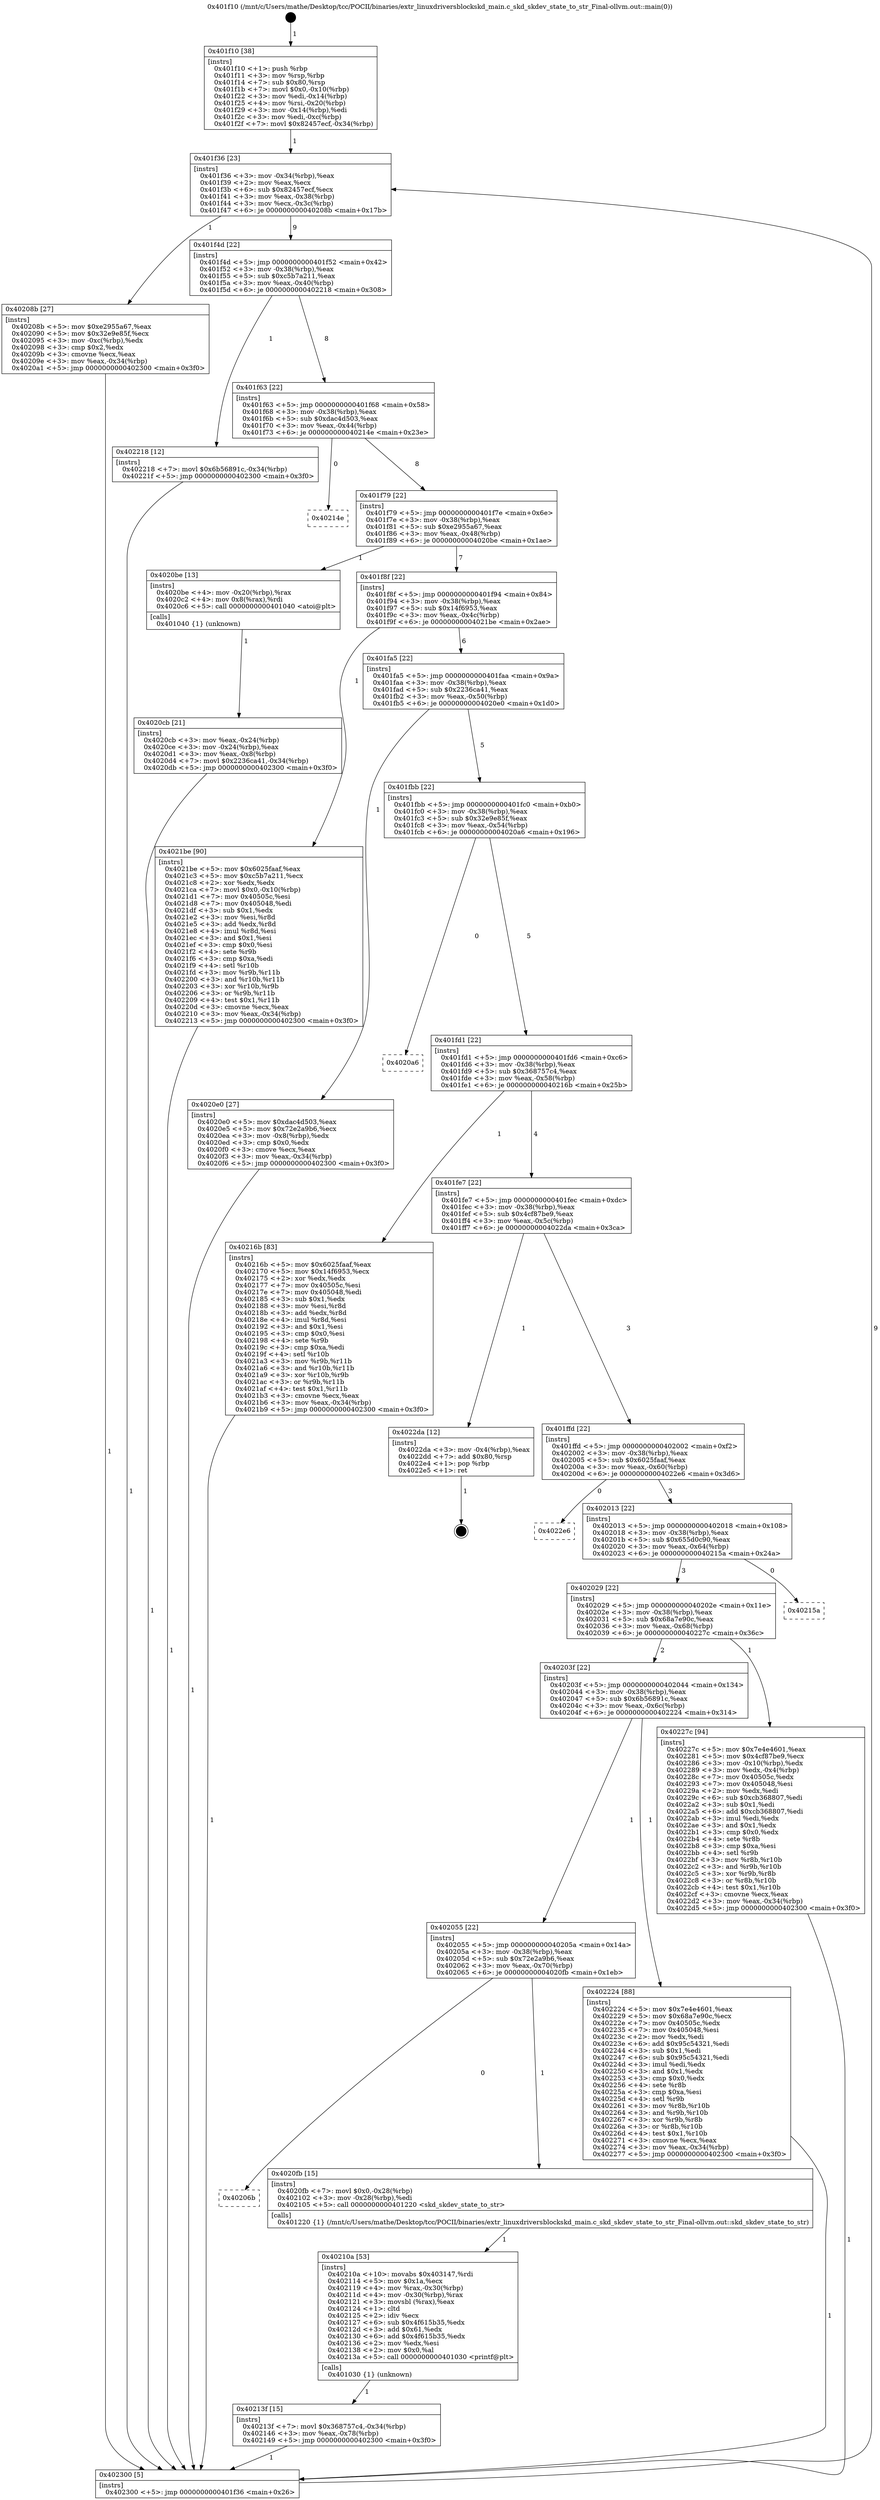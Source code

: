 digraph "0x401f10" {
  label = "0x401f10 (/mnt/c/Users/mathe/Desktop/tcc/POCII/binaries/extr_linuxdriversblockskd_main.c_skd_skdev_state_to_str_Final-ollvm.out::main(0))"
  labelloc = "t"
  node[shape=record]

  Entry [label="",width=0.3,height=0.3,shape=circle,fillcolor=black,style=filled]
  "0x401f36" [label="{
     0x401f36 [23]\l
     | [instrs]\l
     &nbsp;&nbsp;0x401f36 \<+3\>: mov -0x34(%rbp),%eax\l
     &nbsp;&nbsp;0x401f39 \<+2\>: mov %eax,%ecx\l
     &nbsp;&nbsp;0x401f3b \<+6\>: sub $0x82457ecf,%ecx\l
     &nbsp;&nbsp;0x401f41 \<+3\>: mov %eax,-0x38(%rbp)\l
     &nbsp;&nbsp;0x401f44 \<+3\>: mov %ecx,-0x3c(%rbp)\l
     &nbsp;&nbsp;0x401f47 \<+6\>: je 000000000040208b \<main+0x17b\>\l
  }"]
  "0x40208b" [label="{
     0x40208b [27]\l
     | [instrs]\l
     &nbsp;&nbsp;0x40208b \<+5\>: mov $0xe2955a67,%eax\l
     &nbsp;&nbsp;0x402090 \<+5\>: mov $0x32e9e85f,%ecx\l
     &nbsp;&nbsp;0x402095 \<+3\>: mov -0xc(%rbp),%edx\l
     &nbsp;&nbsp;0x402098 \<+3\>: cmp $0x2,%edx\l
     &nbsp;&nbsp;0x40209b \<+3\>: cmovne %ecx,%eax\l
     &nbsp;&nbsp;0x40209e \<+3\>: mov %eax,-0x34(%rbp)\l
     &nbsp;&nbsp;0x4020a1 \<+5\>: jmp 0000000000402300 \<main+0x3f0\>\l
  }"]
  "0x401f4d" [label="{
     0x401f4d [22]\l
     | [instrs]\l
     &nbsp;&nbsp;0x401f4d \<+5\>: jmp 0000000000401f52 \<main+0x42\>\l
     &nbsp;&nbsp;0x401f52 \<+3\>: mov -0x38(%rbp),%eax\l
     &nbsp;&nbsp;0x401f55 \<+5\>: sub $0xc5b7a211,%eax\l
     &nbsp;&nbsp;0x401f5a \<+3\>: mov %eax,-0x40(%rbp)\l
     &nbsp;&nbsp;0x401f5d \<+6\>: je 0000000000402218 \<main+0x308\>\l
  }"]
  "0x402300" [label="{
     0x402300 [5]\l
     | [instrs]\l
     &nbsp;&nbsp;0x402300 \<+5\>: jmp 0000000000401f36 \<main+0x26\>\l
  }"]
  "0x401f10" [label="{
     0x401f10 [38]\l
     | [instrs]\l
     &nbsp;&nbsp;0x401f10 \<+1\>: push %rbp\l
     &nbsp;&nbsp;0x401f11 \<+3\>: mov %rsp,%rbp\l
     &nbsp;&nbsp;0x401f14 \<+7\>: sub $0x80,%rsp\l
     &nbsp;&nbsp;0x401f1b \<+7\>: movl $0x0,-0x10(%rbp)\l
     &nbsp;&nbsp;0x401f22 \<+3\>: mov %edi,-0x14(%rbp)\l
     &nbsp;&nbsp;0x401f25 \<+4\>: mov %rsi,-0x20(%rbp)\l
     &nbsp;&nbsp;0x401f29 \<+3\>: mov -0x14(%rbp),%edi\l
     &nbsp;&nbsp;0x401f2c \<+3\>: mov %edi,-0xc(%rbp)\l
     &nbsp;&nbsp;0x401f2f \<+7\>: movl $0x82457ecf,-0x34(%rbp)\l
  }"]
  Exit [label="",width=0.3,height=0.3,shape=circle,fillcolor=black,style=filled,peripheries=2]
  "0x402218" [label="{
     0x402218 [12]\l
     | [instrs]\l
     &nbsp;&nbsp;0x402218 \<+7\>: movl $0x6b56891c,-0x34(%rbp)\l
     &nbsp;&nbsp;0x40221f \<+5\>: jmp 0000000000402300 \<main+0x3f0\>\l
  }"]
  "0x401f63" [label="{
     0x401f63 [22]\l
     | [instrs]\l
     &nbsp;&nbsp;0x401f63 \<+5\>: jmp 0000000000401f68 \<main+0x58\>\l
     &nbsp;&nbsp;0x401f68 \<+3\>: mov -0x38(%rbp),%eax\l
     &nbsp;&nbsp;0x401f6b \<+5\>: sub $0xdac4d503,%eax\l
     &nbsp;&nbsp;0x401f70 \<+3\>: mov %eax,-0x44(%rbp)\l
     &nbsp;&nbsp;0x401f73 \<+6\>: je 000000000040214e \<main+0x23e\>\l
  }"]
  "0x40213f" [label="{
     0x40213f [15]\l
     | [instrs]\l
     &nbsp;&nbsp;0x40213f \<+7\>: movl $0x368757c4,-0x34(%rbp)\l
     &nbsp;&nbsp;0x402146 \<+3\>: mov %eax,-0x78(%rbp)\l
     &nbsp;&nbsp;0x402149 \<+5\>: jmp 0000000000402300 \<main+0x3f0\>\l
  }"]
  "0x40214e" [label="{
     0x40214e\l
  }", style=dashed]
  "0x401f79" [label="{
     0x401f79 [22]\l
     | [instrs]\l
     &nbsp;&nbsp;0x401f79 \<+5\>: jmp 0000000000401f7e \<main+0x6e\>\l
     &nbsp;&nbsp;0x401f7e \<+3\>: mov -0x38(%rbp),%eax\l
     &nbsp;&nbsp;0x401f81 \<+5\>: sub $0xe2955a67,%eax\l
     &nbsp;&nbsp;0x401f86 \<+3\>: mov %eax,-0x48(%rbp)\l
     &nbsp;&nbsp;0x401f89 \<+6\>: je 00000000004020be \<main+0x1ae\>\l
  }"]
  "0x40210a" [label="{
     0x40210a [53]\l
     | [instrs]\l
     &nbsp;&nbsp;0x40210a \<+10\>: movabs $0x403147,%rdi\l
     &nbsp;&nbsp;0x402114 \<+5\>: mov $0x1a,%ecx\l
     &nbsp;&nbsp;0x402119 \<+4\>: mov %rax,-0x30(%rbp)\l
     &nbsp;&nbsp;0x40211d \<+4\>: mov -0x30(%rbp),%rax\l
     &nbsp;&nbsp;0x402121 \<+3\>: movsbl (%rax),%eax\l
     &nbsp;&nbsp;0x402124 \<+1\>: cltd\l
     &nbsp;&nbsp;0x402125 \<+2\>: idiv %ecx\l
     &nbsp;&nbsp;0x402127 \<+6\>: sub $0x4f615b35,%edx\l
     &nbsp;&nbsp;0x40212d \<+3\>: add $0x61,%edx\l
     &nbsp;&nbsp;0x402130 \<+6\>: add $0x4f615b35,%edx\l
     &nbsp;&nbsp;0x402136 \<+2\>: mov %edx,%esi\l
     &nbsp;&nbsp;0x402138 \<+2\>: mov $0x0,%al\l
     &nbsp;&nbsp;0x40213a \<+5\>: call 0000000000401030 \<printf@plt\>\l
     | [calls]\l
     &nbsp;&nbsp;0x401030 \{1\} (unknown)\l
  }"]
  "0x4020be" [label="{
     0x4020be [13]\l
     | [instrs]\l
     &nbsp;&nbsp;0x4020be \<+4\>: mov -0x20(%rbp),%rax\l
     &nbsp;&nbsp;0x4020c2 \<+4\>: mov 0x8(%rax),%rdi\l
     &nbsp;&nbsp;0x4020c6 \<+5\>: call 0000000000401040 \<atoi@plt\>\l
     | [calls]\l
     &nbsp;&nbsp;0x401040 \{1\} (unknown)\l
  }"]
  "0x401f8f" [label="{
     0x401f8f [22]\l
     | [instrs]\l
     &nbsp;&nbsp;0x401f8f \<+5\>: jmp 0000000000401f94 \<main+0x84\>\l
     &nbsp;&nbsp;0x401f94 \<+3\>: mov -0x38(%rbp),%eax\l
     &nbsp;&nbsp;0x401f97 \<+5\>: sub $0x14f6953,%eax\l
     &nbsp;&nbsp;0x401f9c \<+3\>: mov %eax,-0x4c(%rbp)\l
     &nbsp;&nbsp;0x401f9f \<+6\>: je 00000000004021be \<main+0x2ae\>\l
  }"]
  "0x4020cb" [label="{
     0x4020cb [21]\l
     | [instrs]\l
     &nbsp;&nbsp;0x4020cb \<+3\>: mov %eax,-0x24(%rbp)\l
     &nbsp;&nbsp;0x4020ce \<+3\>: mov -0x24(%rbp),%eax\l
     &nbsp;&nbsp;0x4020d1 \<+3\>: mov %eax,-0x8(%rbp)\l
     &nbsp;&nbsp;0x4020d4 \<+7\>: movl $0x2236ca41,-0x34(%rbp)\l
     &nbsp;&nbsp;0x4020db \<+5\>: jmp 0000000000402300 \<main+0x3f0\>\l
  }"]
  "0x40206b" [label="{
     0x40206b\l
  }", style=dashed]
  "0x4021be" [label="{
     0x4021be [90]\l
     | [instrs]\l
     &nbsp;&nbsp;0x4021be \<+5\>: mov $0x6025faaf,%eax\l
     &nbsp;&nbsp;0x4021c3 \<+5\>: mov $0xc5b7a211,%ecx\l
     &nbsp;&nbsp;0x4021c8 \<+2\>: xor %edx,%edx\l
     &nbsp;&nbsp;0x4021ca \<+7\>: movl $0x0,-0x10(%rbp)\l
     &nbsp;&nbsp;0x4021d1 \<+7\>: mov 0x40505c,%esi\l
     &nbsp;&nbsp;0x4021d8 \<+7\>: mov 0x405048,%edi\l
     &nbsp;&nbsp;0x4021df \<+3\>: sub $0x1,%edx\l
     &nbsp;&nbsp;0x4021e2 \<+3\>: mov %esi,%r8d\l
     &nbsp;&nbsp;0x4021e5 \<+3\>: add %edx,%r8d\l
     &nbsp;&nbsp;0x4021e8 \<+4\>: imul %r8d,%esi\l
     &nbsp;&nbsp;0x4021ec \<+3\>: and $0x1,%esi\l
     &nbsp;&nbsp;0x4021ef \<+3\>: cmp $0x0,%esi\l
     &nbsp;&nbsp;0x4021f2 \<+4\>: sete %r9b\l
     &nbsp;&nbsp;0x4021f6 \<+3\>: cmp $0xa,%edi\l
     &nbsp;&nbsp;0x4021f9 \<+4\>: setl %r10b\l
     &nbsp;&nbsp;0x4021fd \<+3\>: mov %r9b,%r11b\l
     &nbsp;&nbsp;0x402200 \<+3\>: and %r10b,%r11b\l
     &nbsp;&nbsp;0x402203 \<+3\>: xor %r10b,%r9b\l
     &nbsp;&nbsp;0x402206 \<+3\>: or %r9b,%r11b\l
     &nbsp;&nbsp;0x402209 \<+4\>: test $0x1,%r11b\l
     &nbsp;&nbsp;0x40220d \<+3\>: cmovne %ecx,%eax\l
     &nbsp;&nbsp;0x402210 \<+3\>: mov %eax,-0x34(%rbp)\l
     &nbsp;&nbsp;0x402213 \<+5\>: jmp 0000000000402300 \<main+0x3f0\>\l
  }"]
  "0x401fa5" [label="{
     0x401fa5 [22]\l
     | [instrs]\l
     &nbsp;&nbsp;0x401fa5 \<+5\>: jmp 0000000000401faa \<main+0x9a\>\l
     &nbsp;&nbsp;0x401faa \<+3\>: mov -0x38(%rbp),%eax\l
     &nbsp;&nbsp;0x401fad \<+5\>: sub $0x2236ca41,%eax\l
     &nbsp;&nbsp;0x401fb2 \<+3\>: mov %eax,-0x50(%rbp)\l
     &nbsp;&nbsp;0x401fb5 \<+6\>: je 00000000004020e0 \<main+0x1d0\>\l
  }"]
  "0x4020fb" [label="{
     0x4020fb [15]\l
     | [instrs]\l
     &nbsp;&nbsp;0x4020fb \<+7\>: movl $0x0,-0x28(%rbp)\l
     &nbsp;&nbsp;0x402102 \<+3\>: mov -0x28(%rbp),%edi\l
     &nbsp;&nbsp;0x402105 \<+5\>: call 0000000000401220 \<skd_skdev_state_to_str\>\l
     | [calls]\l
     &nbsp;&nbsp;0x401220 \{1\} (/mnt/c/Users/mathe/Desktop/tcc/POCII/binaries/extr_linuxdriversblockskd_main.c_skd_skdev_state_to_str_Final-ollvm.out::skd_skdev_state_to_str)\l
  }"]
  "0x4020e0" [label="{
     0x4020e0 [27]\l
     | [instrs]\l
     &nbsp;&nbsp;0x4020e0 \<+5\>: mov $0xdac4d503,%eax\l
     &nbsp;&nbsp;0x4020e5 \<+5\>: mov $0x72e2a9b6,%ecx\l
     &nbsp;&nbsp;0x4020ea \<+3\>: mov -0x8(%rbp),%edx\l
     &nbsp;&nbsp;0x4020ed \<+3\>: cmp $0x0,%edx\l
     &nbsp;&nbsp;0x4020f0 \<+3\>: cmove %ecx,%eax\l
     &nbsp;&nbsp;0x4020f3 \<+3\>: mov %eax,-0x34(%rbp)\l
     &nbsp;&nbsp;0x4020f6 \<+5\>: jmp 0000000000402300 \<main+0x3f0\>\l
  }"]
  "0x401fbb" [label="{
     0x401fbb [22]\l
     | [instrs]\l
     &nbsp;&nbsp;0x401fbb \<+5\>: jmp 0000000000401fc0 \<main+0xb0\>\l
     &nbsp;&nbsp;0x401fc0 \<+3\>: mov -0x38(%rbp),%eax\l
     &nbsp;&nbsp;0x401fc3 \<+5\>: sub $0x32e9e85f,%eax\l
     &nbsp;&nbsp;0x401fc8 \<+3\>: mov %eax,-0x54(%rbp)\l
     &nbsp;&nbsp;0x401fcb \<+6\>: je 00000000004020a6 \<main+0x196\>\l
  }"]
  "0x402055" [label="{
     0x402055 [22]\l
     | [instrs]\l
     &nbsp;&nbsp;0x402055 \<+5\>: jmp 000000000040205a \<main+0x14a\>\l
     &nbsp;&nbsp;0x40205a \<+3\>: mov -0x38(%rbp),%eax\l
     &nbsp;&nbsp;0x40205d \<+5\>: sub $0x72e2a9b6,%eax\l
     &nbsp;&nbsp;0x402062 \<+3\>: mov %eax,-0x70(%rbp)\l
     &nbsp;&nbsp;0x402065 \<+6\>: je 00000000004020fb \<main+0x1eb\>\l
  }"]
  "0x4020a6" [label="{
     0x4020a6\l
  }", style=dashed]
  "0x401fd1" [label="{
     0x401fd1 [22]\l
     | [instrs]\l
     &nbsp;&nbsp;0x401fd1 \<+5\>: jmp 0000000000401fd6 \<main+0xc6\>\l
     &nbsp;&nbsp;0x401fd6 \<+3\>: mov -0x38(%rbp),%eax\l
     &nbsp;&nbsp;0x401fd9 \<+5\>: sub $0x368757c4,%eax\l
     &nbsp;&nbsp;0x401fde \<+3\>: mov %eax,-0x58(%rbp)\l
     &nbsp;&nbsp;0x401fe1 \<+6\>: je 000000000040216b \<main+0x25b\>\l
  }"]
  "0x402224" [label="{
     0x402224 [88]\l
     | [instrs]\l
     &nbsp;&nbsp;0x402224 \<+5\>: mov $0x7e4e4601,%eax\l
     &nbsp;&nbsp;0x402229 \<+5\>: mov $0x68a7e90c,%ecx\l
     &nbsp;&nbsp;0x40222e \<+7\>: mov 0x40505c,%edx\l
     &nbsp;&nbsp;0x402235 \<+7\>: mov 0x405048,%esi\l
     &nbsp;&nbsp;0x40223c \<+2\>: mov %edx,%edi\l
     &nbsp;&nbsp;0x40223e \<+6\>: add $0x95c54321,%edi\l
     &nbsp;&nbsp;0x402244 \<+3\>: sub $0x1,%edi\l
     &nbsp;&nbsp;0x402247 \<+6\>: sub $0x95c54321,%edi\l
     &nbsp;&nbsp;0x40224d \<+3\>: imul %edi,%edx\l
     &nbsp;&nbsp;0x402250 \<+3\>: and $0x1,%edx\l
     &nbsp;&nbsp;0x402253 \<+3\>: cmp $0x0,%edx\l
     &nbsp;&nbsp;0x402256 \<+4\>: sete %r8b\l
     &nbsp;&nbsp;0x40225a \<+3\>: cmp $0xa,%esi\l
     &nbsp;&nbsp;0x40225d \<+4\>: setl %r9b\l
     &nbsp;&nbsp;0x402261 \<+3\>: mov %r8b,%r10b\l
     &nbsp;&nbsp;0x402264 \<+3\>: and %r9b,%r10b\l
     &nbsp;&nbsp;0x402267 \<+3\>: xor %r9b,%r8b\l
     &nbsp;&nbsp;0x40226a \<+3\>: or %r8b,%r10b\l
     &nbsp;&nbsp;0x40226d \<+4\>: test $0x1,%r10b\l
     &nbsp;&nbsp;0x402271 \<+3\>: cmovne %ecx,%eax\l
     &nbsp;&nbsp;0x402274 \<+3\>: mov %eax,-0x34(%rbp)\l
     &nbsp;&nbsp;0x402277 \<+5\>: jmp 0000000000402300 \<main+0x3f0\>\l
  }"]
  "0x40216b" [label="{
     0x40216b [83]\l
     | [instrs]\l
     &nbsp;&nbsp;0x40216b \<+5\>: mov $0x6025faaf,%eax\l
     &nbsp;&nbsp;0x402170 \<+5\>: mov $0x14f6953,%ecx\l
     &nbsp;&nbsp;0x402175 \<+2\>: xor %edx,%edx\l
     &nbsp;&nbsp;0x402177 \<+7\>: mov 0x40505c,%esi\l
     &nbsp;&nbsp;0x40217e \<+7\>: mov 0x405048,%edi\l
     &nbsp;&nbsp;0x402185 \<+3\>: sub $0x1,%edx\l
     &nbsp;&nbsp;0x402188 \<+3\>: mov %esi,%r8d\l
     &nbsp;&nbsp;0x40218b \<+3\>: add %edx,%r8d\l
     &nbsp;&nbsp;0x40218e \<+4\>: imul %r8d,%esi\l
     &nbsp;&nbsp;0x402192 \<+3\>: and $0x1,%esi\l
     &nbsp;&nbsp;0x402195 \<+3\>: cmp $0x0,%esi\l
     &nbsp;&nbsp;0x402198 \<+4\>: sete %r9b\l
     &nbsp;&nbsp;0x40219c \<+3\>: cmp $0xa,%edi\l
     &nbsp;&nbsp;0x40219f \<+4\>: setl %r10b\l
     &nbsp;&nbsp;0x4021a3 \<+3\>: mov %r9b,%r11b\l
     &nbsp;&nbsp;0x4021a6 \<+3\>: and %r10b,%r11b\l
     &nbsp;&nbsp;0x4021a9 \<+3\>: xor %r10b,%r9b\l
     &nbsp;&nbsp;0x4021ac \<+3\>: or %r9b,%r11b\l
     &nbsp;&nbsp;0x4021af \<+4\>: test $0x1,%r11b\l
     &nbsp;&nbsp;0x4021b3 \<+3\>: cmovne %ecx,%eax\l
     &nbsp;&nbsp;0x4021b6 \<+3\>: mov %eax,-0x34(%rbp)\l
     &nbsp;&nbsp;0x4021b9 \<+5\>: jmp 0000000000402300 \<main+0x3f0\>\l
  }"]
  "0x401fe7" [label="{
     0x401fe7 [22]\l
     | [instrs]\l
     &nbsp;&nbsp;0x401fe7 \<+5\>: jmp 0000000000401fec \<main+0xdc\>\l
     &nbsp;&nbsp;0x401fec \<+3\>: mov -0x38(%rbp),%eax\l
     &nbsp;&nbsp;0x401fef \<+5\>: sub $0x4cf87be9,%eax\l
     &nbsp;&nbsp;0x401ff4 \<+3\>: mov %eax,-0x5c(%rbp)\l
     &nbsp;&nbsp;0x401ff7 \<+6\>: je 00000000004022da \<main+0x3ca\>\l
  }"]
  "0x40203f" [label="{
     0x40203f [22]\l
     | [instrs]\l
     &nbsp;&nbsp;0x40203f \<+5\>: jmp 0000000000402044 \<main+0x134\>\l
     &nbsp;&nbsp;0x402044 \<+3\>: mov -0x38(%rbp),%eax\l
     &nbsp;&nbsp;0x402047 \<+5\>: sub $0x6b56891c,%eax\l
     &nbsp;&nbsp;0x40204c \<+3\>: mov %eax,-0x6c(%rbp)\l
     &nbsp;&nbsp;0x40204f \<+6\>: je 0000000000402224 \<main+0x314\>\l
  }"]
  "0x4022da" [label="{
     0x4022da [12]\l
     | [instrs]\l
     &nbsp;&nbsp;0x4022da \<+3\>: mov -0x4(%rbp),%eax\l
     &nbsp;&nbsp;0x4022dd \<+7\>: add $0x80,%rsp\l
     &nbsp;&nbsp;0x4022e4 \<+1\>: pop %rbp\l
     &nbsp;&nbsp;0x4022e5 \<+1\>: ret\l
  }"]
  "0x401ffd" [label="{
     0x401ffd [22]\l
     | [instrs]\l
     &nbsp;&nbsp;0x401ffd \<+5\>: jmp 0000000000402002 \<main+0xf2\>\l
     &nbsp;&nbsp;0x402002 \<+3\>: mov -0x38(%rbp),%eax\l
     &nbsp;&nbsp;0x402005 \<+5\>: sub $0x6025faaf,%eax\l
     &nbsp;&nbsp;0x40200a \<+3\>: mov %eax,-0x60(%rbp)\l
     &nbsp;&nbsp;0x40200d \<+6\>: je 00000000004022e6 \<main+0x3d6\>\l
  }"]
  "0x40227c" [label="{
     0x40227c [94]\l
     | [instrs]\l
     &nbsp;&nbsp;0x40227c \<+5\>: mov $0x7e4e4601,%eax\l
     &nbsp;&nbsp;0x402281 \<+5\>: mov $0x4cf87be9,%ecx\l
     &nbsp;&nbsp;0x402286 \<+3\>: mov -0x10(%rbp),%edx\l
     &nbsp;&nbsp;0x402289 \<+3\>: mov %edx,-0x4(%rbp)\l
     &nbsp;&nbsp;0x40228c \<+7\>: mov 0x40505c,%edx\l
     &nbsp;&nbsp;0x402293 \<+7\>: mov 0x405048,%esi\l
     &nbsp;&nbsp;0x40229a \<+2\>: mov %edx,%edi\l
     &nbsp;&nbsp;0x40229c \<+6\>: sub $0xcb368807,%edi\l
     &nbsp;&nbsp;0x4022a2 \<+3\>: sub $0x1,%edi\l
     &nbsp;&nbsp;0x4022a5 \<+6\>: add $0xcb368807,%edi\l
     &nbsp;&nbsp;0x4022ab \<+3\>: imul %edi,%edx\l
     &nbsp;&nbsp;0x4022ae \<+3\>: and $0x1,%edx\l
     &nbsp;&nbsp;0x4022b1 \<+3\>: cmp $0x0,%edx\l
     &nbsp;&nbsp;0x4022b4 \<+4\>: sete %r8b\l
     &nbsp;&nbsp;0x4022b8 \<+3\>: cmp $0xa,%esi\l
     &nbsp;&nbsp;0x4022bb \<+4\>: setl %r9b\l
     &nbsp;&nbsp;0x4022bf \<+3\>: mov %r8b,%r10b\l
     &nbsp;&nbsp;0x4022c2 \<+3\>: and %r9b,%r10b\l
     &nbsp;&nbsp;0x4022c5 \<+3\>: xor %r9b,%r8b\l
     &nbsp;&nbsp;0x4022c8 \<+3\>: or %r8b,%r10b\l
     &nbsp;&nbsp;0x4022cb \<+4\>: test $0x1,%r10b\l
     &nbsp;&nbsp;0x4022cf \<+3\>: cmovne %ecx,%eax\l
     &nbsp;&nbsp;0x4022d2 \<+3\>: mov %eax,-0x34(%rbp)\l
     &nbsp;&nbsp;0x4022d5 \<+5\>: jmp 0000000000402300 \<main+0x3f0\>\l
  }"]
  "0x4022e6" [label="{
     0x4022e6\l
  }", style=dashed]
  "0x402013" [label="{
     0x402013 [22]\l
     | [instrs]\l
     &nbsp;&nbsp;0x402013 \<+5\>: jmp 0000000000402018 \<main+0x108\>\l
     &nbsp;&nbsp;0x402018 \<+3\>: mov -0x38(%rbp),%eax\l
     &nbsp;&nbsp;0x40201b \<+5\>: sub $0x655d0c90,%eax\l
     &nbsp;&nbsp;0x402020 \<+3\>: mov %eax,-0x64(%rbp)\l
     &nbsp;&nbsp;0x402023 \<+6\>: je 000000000040215a \<main+0x24a\>\l
  }"]
  "0x402029" [label="{
     0x402029 [22]\l
     | [instrs]\l
     &nbsp;&nbsp;0x402029 \<+5\>: jmp 000000000040202e \<main+0x11e\>\l
     &nbsp;&nbsp;0x40202e \<+3\>: mov -0x38(%rbp),%eax\l
     &nbsp;&nbsp;0x402031 \<+5\>: sub $0x68a7e90c,%eax\l
     &nbsp;&nbsp;0x402036 \<+3\>: mov %eax,-0x68(%rbp)\l
     &nbsp;&nbsp;0x402039 \<+6\>: je 000000000040227c \<main+0x36c\>\l
  }"]
  "0x40215a" [label="{
     0x40215a\l
  }", style=dashed]
  Entry -> "0x401f10" [label=" 1"]
  "0x401f36" -> "0x40208b" [label=" 1"]
  "0x401f36" -> "0x401f4d" [label=" 9"]
  "0x40208b" -> "0x402300" [label=" 1"]
  "0x401f10" -> "0x401f36" [label=" 1"]
  "0x402300" -> "0x401f36" [label=" 9"]
  "0x4022da" -> Exit [label=" 1"]
  "0x401f4d" -> "0x402218" [label=" 1"]
  "0x401f4d" -> "0x401f63" [label=" 8"]
  "0x40227c" -> "0x402300" [label=" 1"]
  "0x401f63" -> "0x40214e" [label=" 0"]
  "0x401f63" -> "0x401f79" [label=" 8"]
  "0x402224" -> "0x402300" [label=" 1"]
  "0x401f79" -> "0x4020be" [label=" 1"]
  "0x401f79" -> "0x401f8f" [label=" 7"]
  "0x4020be" -> "0x4020cb" [label=" 1"]
  "0x4020cb" -> "0x402300" [label=" 1"]
  "0x402218" -> "0x402300" [label=" 1"]
  "0x401f8f" -> "0x4021be" [label=" 1"]
  "0x401f8f" -> "0x401fa5" [label=" 6"]
  "0x4021be" -> "0x402300" [label=" 1"]
  "0x401fa5" -> "0x4020e0" [label=" 1"]
  "0x401fa5" -> "0x401fbb" [label=" 5"]
  "0x4020e0" -> "0x402300" [label=" 1"]
  "0x40216b" -> "0x402300" [label=" 1"]
  "0x401fbb" -> "0x4020a6" [label=" 0"]
  "0x401fbb" -> "0x401fd1" [label=" 5"]
  "0x40210a" -> "0x40213f" [label=" 1"]
  "0x401fd1" -> "0x40216b" [label=" 1"]
  "0x401fd1" -> "0x401fe7" [label=" 4"]
  "0x4020fb" -> "0x40210a" [label=" 1"]
  "0x401fe7" -> "0x4022da" [label=" 1"]
  "0x401fe7" -> "0x401ffd" [label=" 3"]
  "0x402055" -> "0x4020fb" [label=" 1"]
  "0x401ffd" -> "0x4022e6" [label=" 0"]
  "0x401ffd" -> "0x402013" [label=" 3"]
  "0x40213f" -> "0x402300" [label=" 1"]
  "0x402013" -> "0x40215a" [label=" 0"]
  "0x402013" -> "0x402029" [label=" 3"]
  "0x40203f" -> "0x402055" [label=" 1"]
  "0x402029" -> "0x40227c" [label=" 1"]
  "0x402029" -> "0x40203f" [label=" 2"]
  "0x402055" -> "0x40206b" [label=" 0"]
  "0x40203f" -> "0x402224" [label=" 1"]
}
